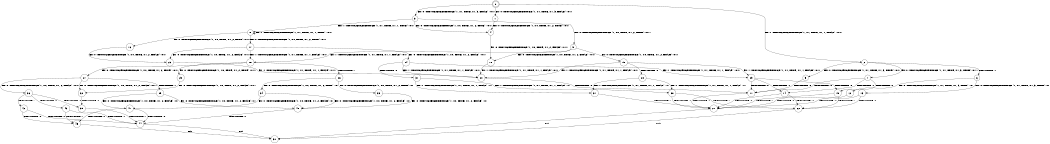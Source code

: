 digraph BCG {
size = "7, 10.5";
center = TRUE;
node [shape = circle];
0 [peripheries = 2];
0 -> 1 [label = "EX !0 !ATOMIC_EXCH_BRANCH (1, +1, TRUE, +1, 3, FALSE) !:0:1:"];
0 -> 2 [label = "EX !1 !ATOMIC_EXCH_BRANCH (1, +1, TRUE, +1, 1, FALSE) !:0:1:"];
0 -> 3 [label = "EX !0 !ATOMIC_EXCH_BRANCH (1, +1, TRUE, +1, 3, FALSE) !:0:1:"];
1 -> 4 [label = "EX !0 !ATOMIC_EXCH_BRANCH (1, +0, TRUE, +1, 2, TRUE) !:0:1:"];
2 -> 5 [label = "EX !0 !ATOMIC_EXCH_BRANCH (1, +1, TRUE, +1, 3, TRUE) !:0:1:"];
2 -> 6 [label = "TERMINATE !1"];
2 -> 7 [label = "EX !0 !ATOMIC_EXCH_BRANCH (1, +1, TRUE, +1, 3, TRUE) !:0:1:"];
3 -> 4 [label = "EX !0 !ATOMIC_EXCH_BRANCH (1, +0, TRUE, +1, 2, TRUE) !:0:1:"];
3 -> 8 [label = "EX !1 !ATOMIC_EXCH_BRANCH (1, +1, TRUE, +1, 1, TRUE) !:0:1:"];
3 -> 9 [label = "EX !0 !ATOMIC_EXCH_BRANCH (1, +0, TRUE, +1, 2, TRUE) !:0:1:"];
4 -> 10 [label = "EX !0 !ATOMIC_EXCH_BRANCH (1, +0, TRUE, +1, 2, FALSE) !:0:1:"];
5 -> 11 [label = "TERMINATE !0"];
6 -> 12 [label = "EX !0 !ATOMIC_EXCH_BRANCH (1, +1, TRUE, +1, 3, TRUE) !:0:"];
6 -> 13 [label = "EX !0 !ATOMIC_EXCH_BRANCH (1, +1, TRUE, +1, 3, TRUE) !:0:"];
7 -> 11 [label = "TERMINATE !0"];
7 -> 14 [label = "TERMINATE !1"];
7 -> 15 [label = "TERMINATE !0"];
8 -> 16 [label = "EX !0 !ATOMIC_EXCH_BRANCH (1, +0, TRUE, +1, 2, TRUE) !:0:1:"];
8 -> 8 [label = "EX !1 !ATOMIC_EXCH_BRANCH (1, +1, TRUE, +1, 1, TRUE) !:0:1:"];
8 -> 17 [label = "EX !0 !ATOMIC_EXCH_BRANCH (1, +0, TRUE, +1, 2, TRUE) !:0:1:"];
9 -> 10 [label = "EX !0 !ATOMIC_EXCH_BRANCH (1, +0, TRUE, +1, 2, FALSE) !:0:1:"];
9 -> 18 [label = "EX !1 !ATOMIC_EXCH_BRANCH (1, +1, TRUE, +1, 1, FALSE) !:0:1:"];
9 -> 19 [label = "EX !0 !ATOMIC_EXCH_BRANCH (1, +0, TRUE, +1, 2, FALSE) !:0:1:"];
10 -> 20 [label = "EX !1 !ATOMIC_EXCH_BRANCH (1, +1, TRUE, +1, 1, FALSE) !:0:1:"];
11 -> 21 [label = "TERMINATE !1"];
12 -> 21 [label = "TERMINATE !0"];
13 -> 21 [label = "TERMINATE !0"];
13 -> 22 [label = "TERMINATE !0"];
14 -> 21 [label = "TERMINATE !0"];
14 -> 22 [label = "TERMINATE !0"];
15 -> 21 [label = "TERMINATE !1"];
15 -> 22 [label = "TERMINATE !1"];
16 -> 23 [label = "EX !0 !ATOMIC_EXCH_BRANCH (1, +0, TRUE, +1, 2, FALSE) !:0:1:"];
17 -> 23 [label = "EX !0 !ATOMIC_EXCH_BRANCH (1, +0, TRUE, +1, 2, FALSE) !:0:1:"];
17 -> 18 [label = "EX !1 !ATOMIC_EXCH_BRANCH (1, +1, TRUE, +1, 1, FALSE) !:0:1:"];
17 -> 24 [label = "EX !0 !ATOMIC_EXCH_BRANCH (1, +0, TRUE, +1, 2, FALSE) !:0:1:"];
18 -> 25 [label = "EX !0 !ATOMIC_EXCH_BRANCH (1, +0, TRUE, +1, 2, TRUE) !:0:1:"];
18 -> 26 [label = "TERMINATE !1"];
18 -> 27 [label = "EX !0 !ATOMIC_EXCH_BRANCH (1, +0, TRUE, +1, 2, TRUE) !:0:1:"];
19 -> 20 [label = "EX !1 !ATOMIC_EXCH_BRANCH (1, +1, TRUE, +1, 1, FALSE) !:0:1:"];
19 -> 28 [label = "TERMINATE !0"];
19 -> 29 [label = "EX !1 !ATOMIC_EXCH_BRANCH (1, +1, TRUE, +1, 1, FALSE) !:0:1:"];
20 -> 11 [label = "TERMINATE !0"];
21 -> 30 [label = "exit"];
22 -> 30 [label = "exit"];
23 -> 20 [label = "EX !1 !ATOMIC_EXCH_BRANCH (1, +1, TRUE, +1, 1, FALSE) !:0:1:"];
24 -> 20 [label = "EX !1 !ATOMIC_EXCH_BRANCH (1, +1, TRUE, +1, 1, FALSE) !:0:1:"];
24 -> 31 [label = "TERMINATE !0"];
24 -> 29 [label = "EX !1 !ATOMIC_EXCH_BRANCH (1, +1, TRUE, +1, 1, FALSE) !:0:1:"];
25 -> 32 [label = "EX !0 !ATOMIC_EXCH_BRANCH (1, +0, TRUE, +1, 2, FALSE) !:0:1:"];
26 -> 33 [label = "EX !0 !ATOMIC_EXCH_BRANCH (1, +0, TRUE, +1, 2, TRUE) !:0:"];
26 -> 34 [label = "EX !0 !ATOMIC_EXCH_BRANCH (1, +0, TRUE, +1, 2, TRUE) !:0:"];
27 -> 32 [label = "EX !0 !ATOMIC_EXCH_BRANCH (1, +0, TRUE, +1, 2, FALSE) !:0:1:"];
27 -> 35 [label = "TERMINATE !1"];
27 -> 36 [label = "EX !0 !ATOMIC_EXCH_BRANCH (1, +0, TRUE, +1, 2, FALSE) !:0:1:"];
28 -> 37 [label = "EX !1 !ATOMIC_EXCH_BRANCH (1, +1, TRUE, +1, 1, FALSE) !:1:"];
28 -> 38 [label = "EX !1 !ATOMIC_EXCH_BRANCH (1, +1, TRUE, +1, 1, FALSE) !:1:"];
29 -> 11 [label = "TERMINATE !0"];
29 -> 14 [label = "TERMINATE !1"];
29 -> 15 [label = "TERMINATE !0"];
31 -> 37 [label = "EX !1 !ATOMIC_EXCH_BRANCH (1, +1, TRUE, +1, 1, FALSE) !:1:"];
31 -> 38 [label = "EX !1 !ATOMIC_EXCH_BRANCH (1, +1, TRUE, +1, 1, FALSE) !:1:"];
32 -> 39 [label = "TERMINATE !0"];
33 -> 40 [label = "EX !0 !ATOMIC_EXCH_BRANCH (1, +0, TRUE, +1, 2, FALSE) !:0:"];
34 -> 40 [label = "EX !0 !ATOMIC_EXCH_BRANCH (1, +0, TRUE, +1, 2, FALSE) !:0:"];
34 -> 41 [label = "EX !0 !ATOMIC_EXCH_BRANCH (1, +0, TRUE, +1, 2, FALSE) !:0:"];
35 -> 40 [label = "EX !0 !ATOMIC_EXCH_BRANCH (1, +0, TRUE, +1, 2, FALSE) !:0:"];
35 -> 41 [label = "EX !0 !ATOMIC_EXCH_BRANCH (1, +0, TRUE, +1, 2, FALSE) !:0:"];
36 -> 39 [label = "TERMINATE !0"];
36 -> 42 [label = "TERMINATE !1"];
36 -> 43 [label = "TERMINATE !0"];
37 -> 21 [label = "TERMINATE !1"];
38 -> 21 [label = "TERMINATE !1"];
38 -> 22 [label = "TERMINATE !1"];
39 -> 44 [label = "TERMINATE !1"];
40 -> 44 [label = "TERMINATE !0"];
41 -> 44 [label = "TERMINATE !0"];
41 -> 45 [label = "TERMINATE !0"];
42 -> 44 [label = "TERMINATE !0"];
42 -> 45 [label = "TERMINATE !0"];
43 -> 44 [label = "TERMINATE !1"];
43 -> 45 [label = "TERMINATE !1"];
44 -> 30 [label = "exit"];
45 -> 30 [label = "exit"];
}
